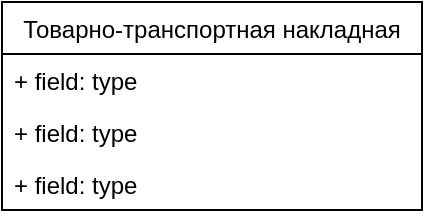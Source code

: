 <mxfile version="12.4.3" type="github" pages="1"><diagram id="GeFOXGEni9-7KWQfBBC_" name="Page-1"><mxGraphModel dx="1102" dy="613" grid="1" gridSize="10" guides="1" tooltips="1" connect="1" arrows="1" fold="1" page="1" pageScale="1" pageWidth="827" pageHeight="1169" math="0" shadow="0"><root><mxCell id="0"/><mxCell id="1" parent="0"/><mxCell id="AArwq36GTjy-wypW3zWg-1" value="Товарно-транспортная накладная" style="swimlane;fontStyle=0;childLayout=stackLayout;horizontal=1;startSize=26;fillColor=none;horizontalStack=0;resizeParent=1;resizeParentMax=0;resizeLast=0;collapsible=1;marginBottom=0;verticalAlign=middle;align=center;" vertex="1" parent="1"><mxGeometry x="20" y="20" width="210" height="104" as="geometry"><mxRectangle x="20" y="20" width="220" height="26" as="alternateBounds"/></mxGeometry></mxCell><mxCell id="AArwq36GTjy-wypW3zWg-2" value="+ field: type" style="text;strokeColor=none;fillColor=none;align=left;verticalAlign=top;spacingLeft=4;spacingRight=4;overflow=hidden;rotatable=0;points=[[0,0.5],[1,0.5]];portConstraint=eastwest;" vertex="1" parent="AArwq36GTjy-wypW3zWg-1"><mxGeometry y="26" width="210" height="26" as="geometry"/></mxCell><mxCell id="AArwq36GTjy-wypW3zWg-3" value="+ field: type" style="text;strokeColor=none;fillColor=none;align=left;verticalAlign=top;spacingLeft=4;spacingRight=4;overflow=hidden;rotatable=0;points=[[0,0.5],[1,0.5]];portConstraint=eastwest;" vertex="1" parent="AArwq36GTjy-wypW3zWg-1"><mxGeometry y="52" width="210" height="26" as="geometry"/></mxCell><mxCell id="AArwq36GTjy-wypW3zWg-4" value="+ field: type" style="text;strokeColor=none;fillColor=none;align=left;verticalAlign=top;spacingLeft=4;spacingRight=4;overflow=hidden;rotatable=0;points=[[0,0.5],[1,0.5]];portConstraint=eastwest;" vertex="1" parent="AArwq36GTjy-wypW3zWg-1"><mxGeometry y="78" width="210" height="26" as="geometry"/></mxCell></root></mxGraphModel></diagram></mxfile>